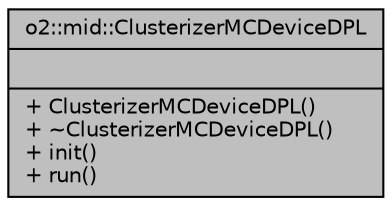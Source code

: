 digraph "o2::mid::ClusterizerMCDeviceDPL"
{
 // INTERACTIVE_SVG=YES
  bgcolor="transparent";
  edge [fontname="Helvetica",fontsize="10",labelfontname="Helvetica",labelfontsize="10"];
  node [fontname="Helvetica",fontsize="10",shape=record];
  Node1 [label="{o2::mid::ClusterizerMCDeviceDPL\n||+ ClusterizerMCDeviceDPL()\l+ ~ClusterizerMCDeviceDPL()\l+ init()\l+ run()\l}",height=0.2,width=0.4,color="black", fillcolor="grey75", style="filled", fontcolor="black"];
}
